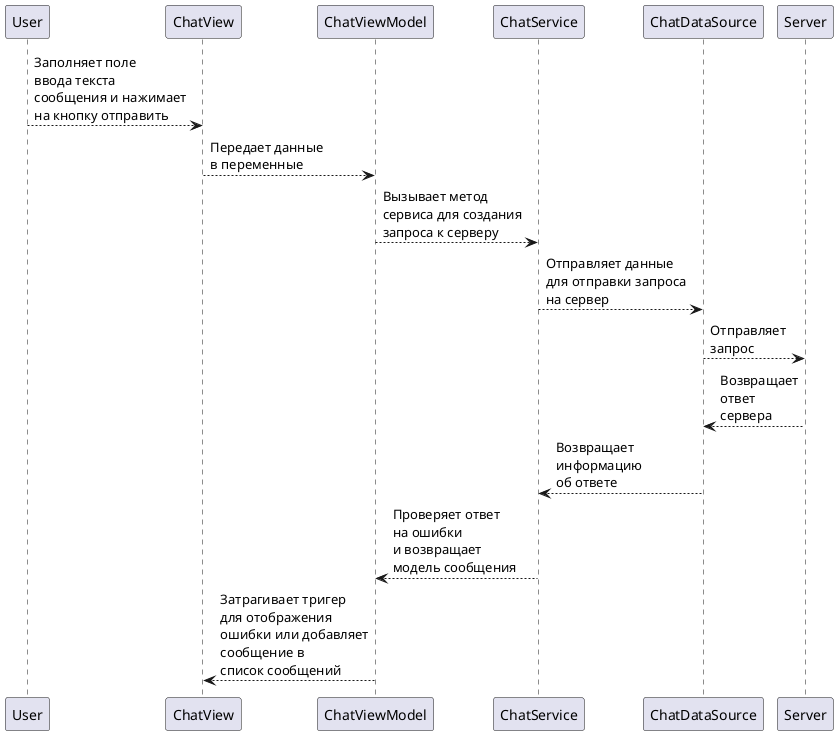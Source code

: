 @startuml chat
User --> ChatView: Заполняет поле\nввода текста\nсообщения и нажимает\nна кнопку отправить
ChatView --> ChatViewModel: Передает данные\nв переменные
ChatViewModel --> ChatService: Вызывает метод\nсервиса для создания\nзапроса к серверу
ChatService --> ChatDataSource: Отправляет данные\nдля отправки запроса\nна сервер
ChatDataSource --> Server: Отправляет\nзапрос
Server --> ChatDataSource: Возвращает\nответ\nсервера
ChatDataSource --> ChatService: Возвращает\nинформацию\nоб ответе
ChatService --> ChatViewModel: Проверяет ответ\nна ошибки\nи возвращает\nмодель сообщения
ChatViewModel --> ChatView: Затрагивает тригер\nдля отображения\nошибки или добавляет\nсообщение в\nсписок сообщений

@enduml